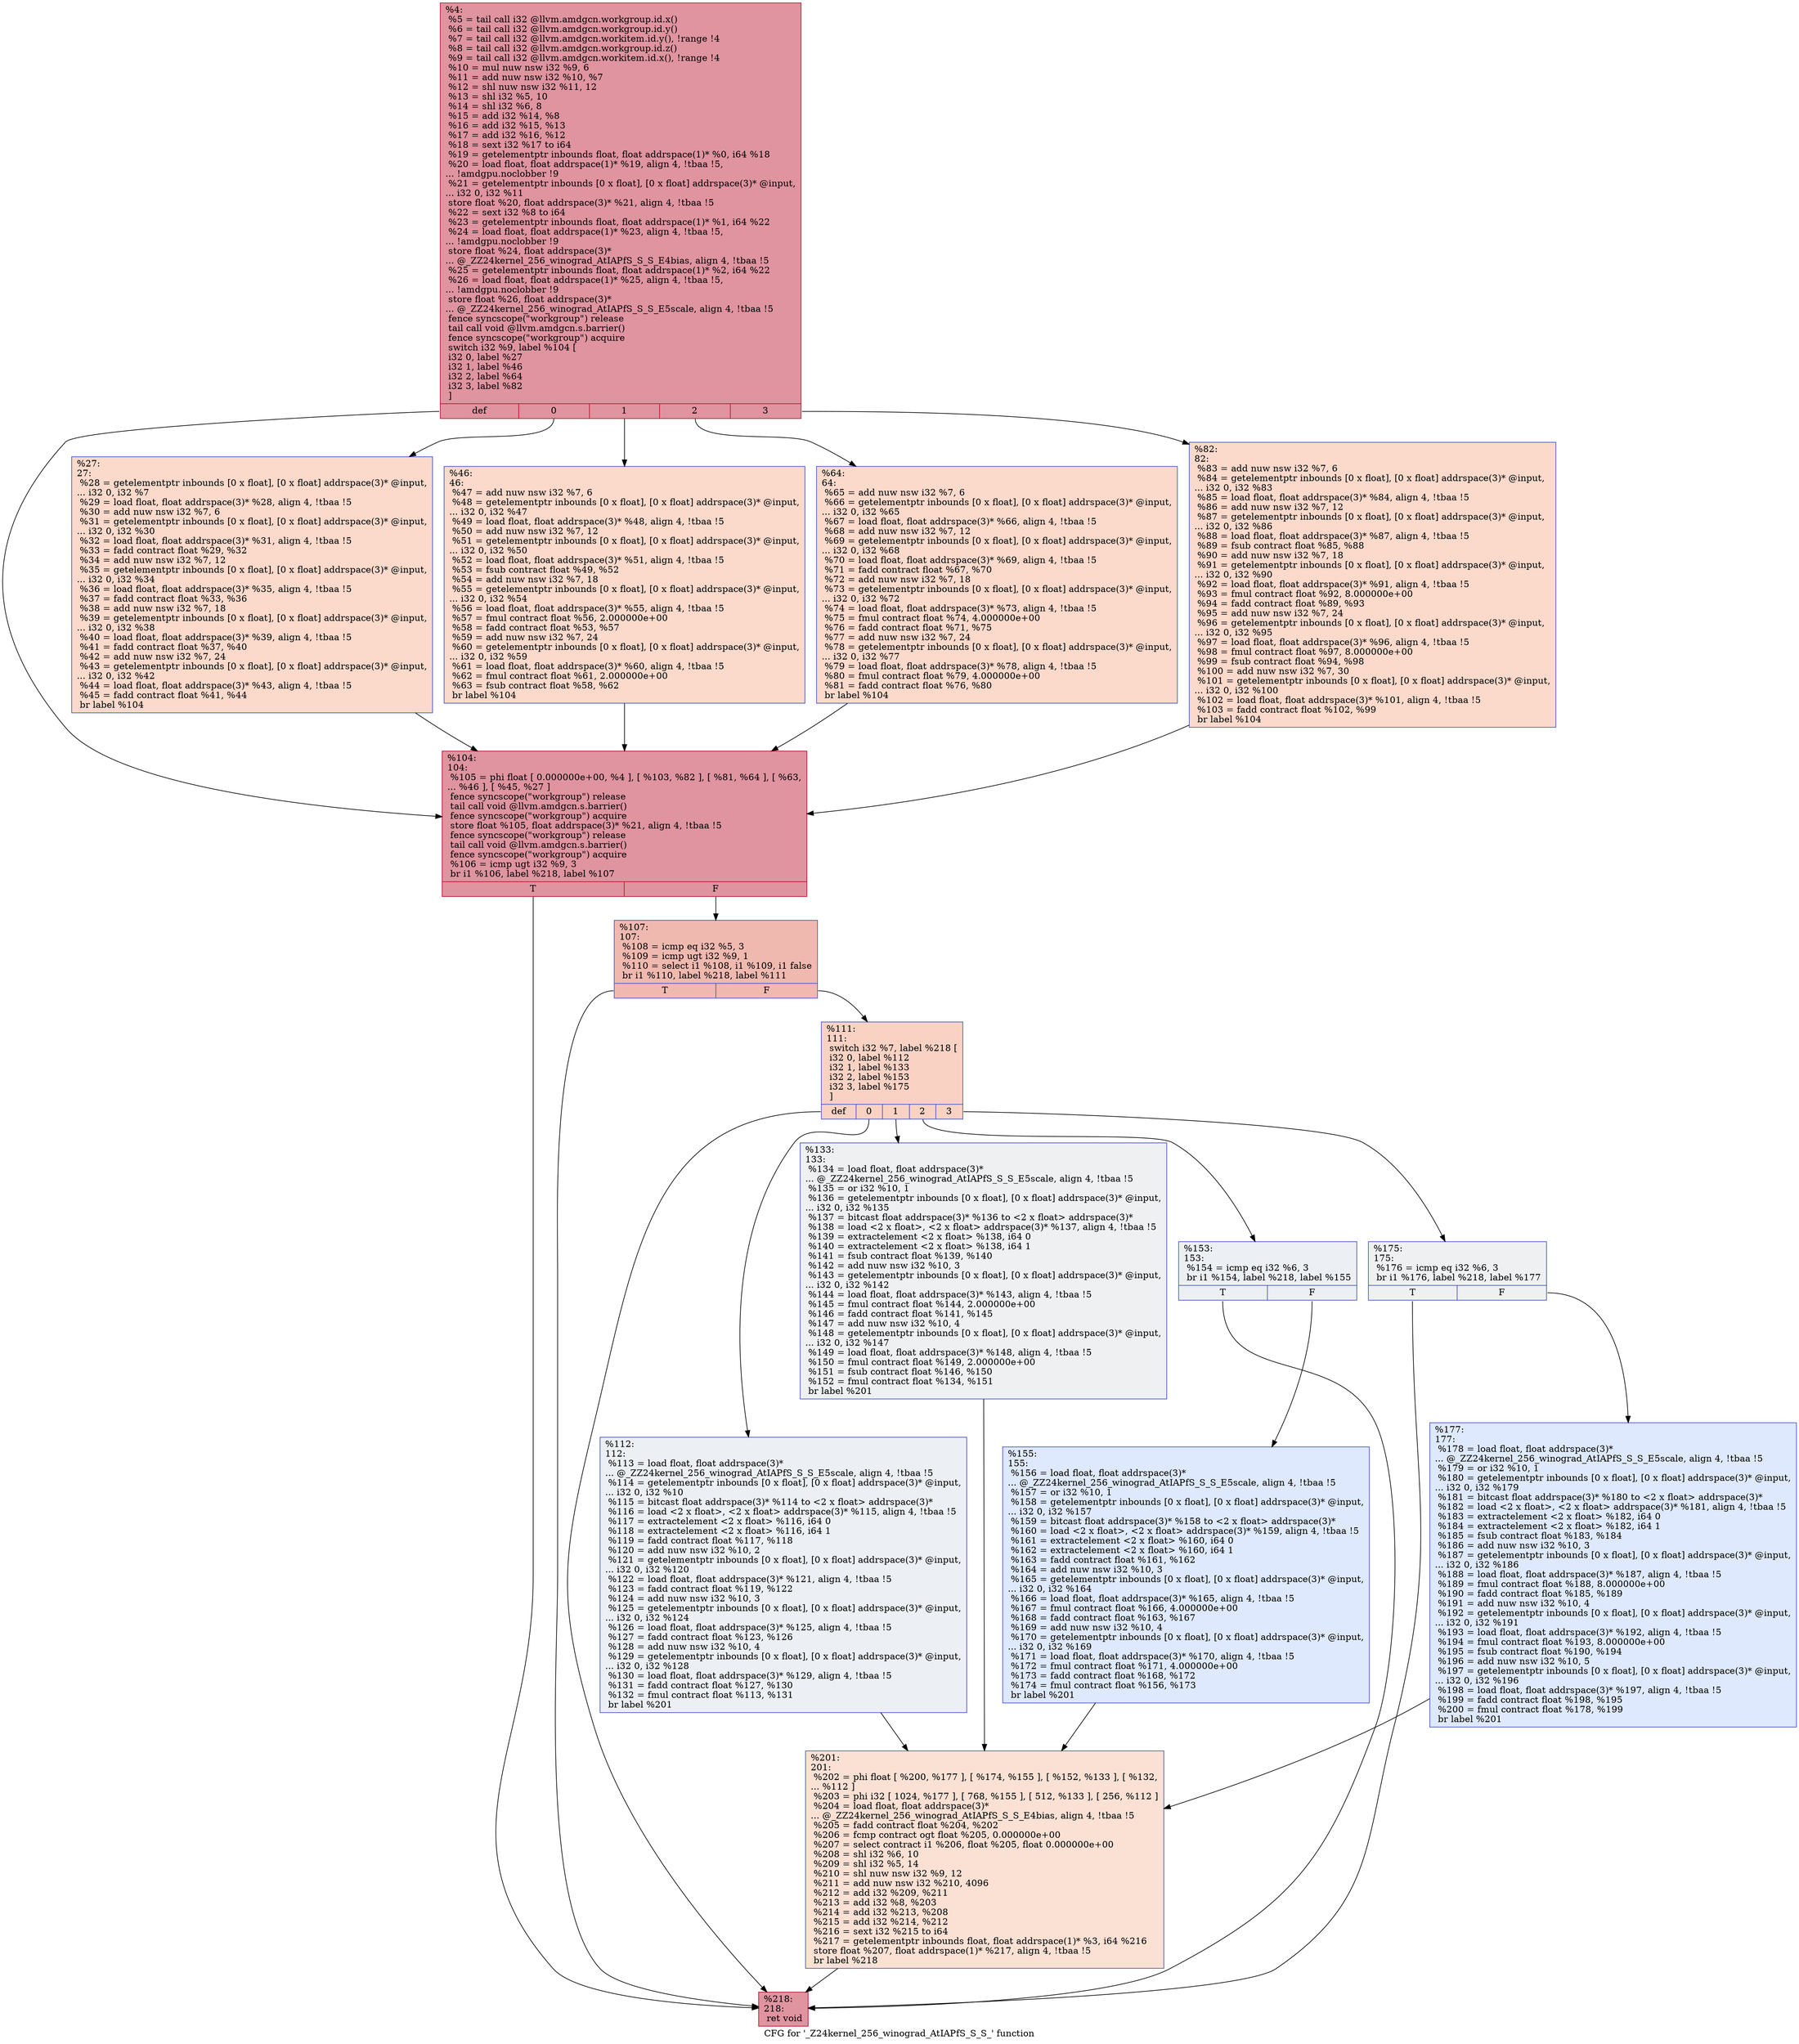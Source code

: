 digraph "CFG for '_Z24kernel_256_winograd_AtIAPfS_S_S_' function" {
	label="CFG for '_Z24kernel_256_winograd_AtIAPfS_S_S_' function";

	Node0x580cf70 [shape=record,color="#b70d28ff", style=filled, fillcolor="#b70d2870",label="{%4:\l  %5 = tail call i32 @llvm.amdgcn.workgroup.id.x()\l  %6 = tail call i32 @llvm.amdgcn.workgroup.id.y()\l  %7 = tail call i32 @llvm.amdgcn.workitem.id.y(), !range !4\l  %8 = tail call i32 @llvm.amdgcn.workgroup.id.z()\l  %9 = tail call i32 @llvm.amdgcn.workitem.id.x(), !range !4\l  %10 = mul nuw nsw i32 %9, 6\l  %11 = add nuw nsw i32 %10, %7\l  %12 = shl nuw nsw i32 %11, 12\l  %13 = shl i32 %5, 10\l  %14 = shl i32 %6, 8\l  %15 = add i32 %14, %8\l  %16 = add i32 %15, %13\l  %17 = add i32 %16, %12\l  %18 = sext i32 %17 to i64\l  %19 = getelementptr inbounds float, float addrspace(1)* %0, i64 %18\l  %20 = load float, float addrspace(1)* %19, align 4, !tbaa !5,\l... !amdgpu.noclobber !9\l  %21 = getelementptr inbounds [0 x float], [0 x float] addrspace(3)* @input,\l... i32 0, i32 %11\l  store float %20, float addrspace(3)* %21, align 4, !tbaa !5\l  %22 = sext i32 %8 to i64\l  %23 = getelementptr inbounds float, float addrspace(1)* %1, i64 %22\l  %24 = load float, float addrspace(1)* %23, align 4, !tbaa !5,\l... !amdgpu.noclobber !9\l  store float %24, float addrspace(3)*\l... @_ZZ24kernel_256_winograd_AtIAPfS_S_S_E4bias, align 4, !tbaa !5\l  %25 = getelementptr inbounds float, float addrspace(1)* %2, i64 %22\l  %26 = load float, float addrspace(1)* %25, align 4, !tbaa !5,\l... !amdgpu.noclobber !9\l  store float %26, float addrspace(3)*\l... @_ZZ24kernel_256_winograd_AtIAPfS_S_S_E5scale, align 4, !tbaa !5\l  fence syncscope(\"workgroup\") release\l  tail call void @llvm.amdgcn.s.barrier()\l  fence syncscope(\"workgroup\") acquire\l  switch i32 %9, label %104 [\l    i32 0, label %27\l    i32 1, label %46\l    i32 2, label %64\l    i32 3, label %82\l  ]\l|{<s0>def|<s1>0|<s2>1|<s3>2|<s4>3}}"];
	Node0x580cf70:s0 -> Node0x5811120;
	Node0x580cf70:s1 -> Node0x58111b0;
	Node0x580cf70:s2 -> Node0x5811240;
	Node0x580cf70:s3 -> Node0x5811300;
	Node0x580cf70:s4 -> Node0x58113c0;
	Node0x58111b0 [shape=record,color="#3d50c3ff", style=filled, fillcolor="#f7a88970",label="{%27:\l27:                                               \l  %28 = getelementptr inbounds [0 x float], [0 x float] addrspace(3)* @input,\l... i32 0, i32 %7\l  %29 = load float, float addrspace(3)* %28, align 4, !tbaa !5\l  %30 = add nuw nsw i32 %7, 6\l  %31 = getelementptr inbounds [0 x float], [0 x float] addrspace(3)* @input,\l... i32 0, i32 %30\l  %32 = load float, float addrspace(3)* %31, align 4, !tbaa !5\l  %33 = fadd contract float %29, %32\l  %34 = add nuw nsw i32 %7, 12\l  %35 = getelementptr inbounds [0 x float], [0 x float] addrspace(3)* @input,\l... i32 0, i32 %34\l  %36 = load float, float addrspace(3)* %35, align 4, !tbaa !5\l  %37 = fadd contract float %33, %36\l  %38 = add nuw nsw i32 %7, 18\l  %39 = getelementptr inbounds [0 x float], [0 x float] addrspace(3)* @input,\l... i32 0, i32 %38\l  %40 = load float, float addrspace(3)* %39, align 4, !tbaa !5\l  %41 = fadd contract float %37, %40\l  %42 = add nuw nsw i32 %7, 24\l  %43 = getelementptr inbounds [0 x float], [0 x float] addrspace(3)* @input,\l... i32 0, i32 %42\l  %44 = load float, float addrspace(3)* %43, align 4, !tbaa !5\l  %45 = fadd contract float %41, %44\l  br label %104\l}"];
	Node0x58111b0 -> Node0x5811120;
	Node0x5811240 [shape=record,color="#3d50c3ff", style=filled, fillcolor="#f7a88970",label="{%46:\l46:                                               \l  %47 = add nuw nsw i32 %7, 6\l  %48 = getelementptr inbounds [0 x float], [0 x float] addrspace(3)* @input,\l... i32 0, i32 %47\l  %49 = load float, float addrspace(3)* %48, align 4, !tbaa !5\l  %50 = add nuw nsw i32 %7, 12\l  %51 = getelementptr inbounds [0 x float], [0 x float] addrspace(3)* @input,\l... i32 0, i32 %50\l  %52 = load float, float addrspace(3)* %51, align 4, !tbaa !5\l  %53 = fsub contract float %49, %52\l  %54 = add nuw nsw i32 %7, 18\l  %55 = getelementptr inbounds [0 x float], [0 x float] addrspace(3)* @input,\l... i32 0, i32 %54\l  %56 = load float, float addrspace(3)* %55, align 4, !tbaa !5\l  %57 = fmul contract float %56, 2.000000e+00\l  %58 = fadd contract float %53, %57\l  %59 = add nuw nsw i32 %7, 24\l  %60 = getelementptr inbounds [0 x float], [0 x float] addrspace(3)* @input,\l... i32 0, i32 %59\l  %61 = load float, float addrspace(3)* %60, align 4, !tbaa !5\l  %62 = fmul contract float %61, 2.000000e+00\l  %63 = fsub contract float %58, %62\l  br label %104\l}"];
	Node0x5811240 -> Node0x5811120;
	Node0x5811300 [shape=record,color="#3d50c3ff", style=filled, fillcolor="#f7a88970",label="{%64:\l64:                                               \l  %65 = add nuw nsw i32 %7, 6\l  %66 = getelementptr inbounds [0 x float], [0 x float] addrspace(3)* @input,\l... i32 0, i32 %65\l  %67 = load float, float addrspace(3)* %66, align 4, !tbaa !5\l  %68 = add nuw nsw i32 %7, 12\l  %69 = getelementptr inbounds [0 x float], [0 x float] addrspace(3)* @input,\l... i32 0, i32 %68\l  %70 = load float, float addrspace(3)* %69, align 4, !tbaa !5\l  %71 = fadd contract float %67, %70\l  %72 = add nuw nsw i32 %7, 18\l  %73 = getelementptr inbounds [0 x float], [0 x float] addrspace(3)* @input,\l... i32 0, i32 %72\l  %74 = load float, float addrspace(3)* %73, align 4, !tbaa !5\l  %75 = fmul contract float %74, 4.000000e+00\l  %76 = fadd contract float %71, %75\l  %77 = add nuw nsw i32 %7, 24\l  %78 = getelementptr inbounds [0 x float], [0 x float] addrspace(3)* @input,\l... i32 0, i32 %77\l  %79 = load float, float addrspace(3)* %78, align 4, !tbaa !5\l  %80 = fmul contract float %79, 4.000000e+00\l  %81 = fadd contract float %76, %80\l  br label %104\l}"];
	Node0x5811300 -> Node0x5811120;
	Node0x58113c0 [shape=record,color="#3d50c3ff", style=filled, fillcolor="#f7a88970",label="{%82:\l82:                                               \l  %83 = add nuw nsw i32 %7, 6\l  %84 = getelementptr inbounds [0 x float], [0 x float] addrspace(3)* @input,\l... i32 0, i32 %83\l  %85 = load float, float addrspace(3)* %84, align 4, !tbaa !5\l  %86 = add nuw nsw i32 %7, 12\l  %87 = getelementptr inbounds [0 x float], [0 x float] addrspace(3)* @input,\l... i32 0, i32 %86\l  %88 = load float, float addrspace(3)* %87, align 4, !tbaa !5\l  %89 = fsub contract float %85, %88\l  %90 = add nuw nsw i32 %7, 18\l  %91 = getelementptr inbounds [0 x float], [0 x float] addrspace(3)* @input,\l... i32 0, i32 %90\l  %92 = load float, float addrspace(3)* %91, align 4, !tbaa !5\l  %93 = fmul contract float %92, 8.000000e+00\l  %94 = fadd contract float %89, %93\l  %95 = add nuw nsw i32 %7, 24\l  %96 = getelementptr inbounds [0 x float], [0 x float] addrspace(3)* @input,\l... i32 0, i32 %95\l  %97 = load float, float addrspace(3)* %96, align 4, !tbaa !5\l  %98 = fmul contract float %97, 8.000000e+00\l  %99 = fsub contract float %94, %98\l  %100 = add nuw nsw i32 %7, 30\l  %101 = getelementptr inbounds [0 x float], [0 x float] addrspace(3)* @input,\l... i32 0, i32 %100\l  %102 = load float, float addrspace(3)* %101, align 4, !tbaa !5\l  %103 = fadd contract float %102, %99\l  br label %104\l}"];
	Node0x58113c0 -> Node0x5811120;
	Node0x5811120 [shape=record,color="#b70d28ff", style=filled, fillcolor="#b70d2870",label="{%104:\l104:                                              \l  %105 = phi float [ 0.000000e+00, %4 ], [ %103, %82 ], [ %81, %64 ], [ %63,\l... %46 ], [ %45, %27 ]\l  fence syncscope(\"workgroup\") release\l  tail call void @llvm.amdgcn.s.barrier()\l  fence syncscope(\"workgroup\") acquire\l  store float %105, float addrspace(3)* %21, align 4, !tbaa !5\l  fence syncscope(\"workgroup\") release\l  tail call void @llvm.amdgcn.s.barrier()\l  fence syncscope(\"workgroup\") acquire\l  %106 = icmp ugt i32 %9, 3\l  br i1 %106, label %218, label %107\l|{<s0>T|<s1>F}}"];
	Node0x5811120:s0 -> Node0x5815540;
	Node0x5811120:s1 -> Node0x5815590;
	Node0x5815590 [shape=record,color="#3d50c3ff", style=filled, fillcolor="#de614d70",label="{%107:\l107:                                              \l  %108 = icmp eq i32 %5, 3\l  %109 = icmp ugt i32 %9, 1\l  %110 = select i1 %108, i1 %109, i1 false\l  br i1 %110, label %218, label %111\l|{<s0>T|<s1>F}}"];
	Node0x5815590:s0 -> Node0x5815540;
	Node0x5815590:s1 -> Node0x58158a0;
	Node0x58158a0 [shape=record,color="#3d50c3ff", style=filled, fillcolor="#f4987a70",label="{%111:\l111:                                              \l  switch i32 %7, label %218 [\l    i32 0, label %112\l    i32 1, label %133\l    i32 2, label %153\l    i32 3, label %175\l  ]\l|{<s0>def|<s1>0|<s2>1|<s3>2|<s4>3}}"];
	Node0x58158a0:s0 -> Node0x5815540;
	Node0x58158a0:s1 -> Node0x58159a0;
	Node0x58158a0:s2 -> Node0x58159f0;
	Node0x58158a0:s3 -> Node0x5815a80;
	Node0x58158a0:s4 -> Node0x5815b10;
	Node0x58159a0 [shape=record,color="#3d50c3ff", style=filled, fillcolor="#d4dbe670",label="{%112:\l112:                                              \l  %113 = load float, float addrspace(3)*\l... @_ZZ24kernel_256_winograd_AtIAPfS_S_S_E5scale, align 4, !tbaa !5\l  %114 = getelementptr inbounds [0 x float], [0 x float] addrspace(3)* @input,\l... i32 0, i32 %10\l  %115 = bitcast float addrspace(3)* %114 to \<2 x float\> addrspace(3)*\l  %116 = load \<2 x float\>, \<2 x float\> addrspace(3)* %115, align 4, !tbaa !5\l  %117 = extractelement \<2 x float\> %116, i64 0\l  %118 = extractelement \<2 x float\> %116, i64 1\l  %119 = fadd contract float %117, %118\l  %120 = add nuw nsw i32 %10, 2\l  %121 = getelementptr inbounds [0 x float], [0 x float] addrspace(3)* @input,\l... i32 0, i32 %120\l  %122 = load float, float addrspace(3)* %121, align 4, !tbaa !5\l  %123 = fadd contract float %119, %122\l  %124 = add nuw nsw i32 %10, 3\l  %125 = getelementptr inbounds [0 x float], [0 x float] addrspace(3)* @input,\l... i32 0, i32 %124\l  %126 = load float, float addrspace(3)* %125, align 4, !tbaa !5\l  %127 = fadd contract float %123, %126\l  %128 = add nuw nsw i32 %10, 4\l  %129 = getelementptr inbounds [0 x float], [0 x float] addrspace(3)* @input,\l... i32 0, i32 %128\l  %130 = load float, float addrspace(3)* %129, align 4, !tbaa !5\l  %131 = fadd contract float %127, %130\l  %132 = fmul contract float %113, %131\l  br label %201\l}"];
	Node0x58159a0 -> Node0x5813940;
	Node0x58159f0 [shape=record,color="#3d50c3ff", style=filled, fillcolor="#d9dce170",label="{%133:\l133:                                              \l  %134 = load float, float addrspace(3)*\l... @_ZZ24kernel_256_winograd_AtIAPfS_S_S_E5scale, align 4, !tbaa !5\l  %135 = or i32 %10, 1\l  %136 = getelementptr inbounds [0 x float], [0 x float] addrspace(3)* @input,\l... i32 0, i32 %135\l  %137 = bitcast float addrspace(3)* %136 to \<2 x float\> addrspace(3)*\l  %138 = load \<2 x float\>, \<2 x float\> addrspace(3)* %137, align 4, !tbaa !5\l  %139 = extractelement \<2 x float\> %138, i64 0\l  %140 = extractelement \<2 x float\> %138, i64 1\l  %141 = fsub contract float %139, %140\l  %142 = add nuw nsw i32 %10, 3\l  %143 = getelementptr inbounds [0 x float], [0 x float] addrspace(3)* @input,\l... i32 0, i32 %142\l  %144 = load float, float addrspace(3)* %143, align 4, !tbaa !5\l  %145 = fmul contract float %144, 2.000000e+00\l  %146 = fadd contract float %141, %145\l  %147 = add nuw nsw i32 %10, 4\l  %148 = getelementptr inbounds [0 x float], [0 x float] addrspace(3)* @input,\l... i32 0, i32 %147\l  %149 = load float, float addrspace(3)* %148, align 4, !tbaa !5\l  %150 = fmul contract float %149, 2.000000e+00\l  %151 = fsub contract float %146, %150\l  %152 = fmul contract float %134, %151\l  br label %201\l}"];
	Node0x58159f0 -> Node0x5813940;
	Node0x5815a80 [shape=record,color="#3d50c3ff", style=filled, fillcolor="#d4dbe670",label="{%153:\l153:                                              \l  %154 = icmp eq i32 %6, 3\l  br i1 %154, label %218, label %155\l|{<s0>T|<s1>F}}"];
	Node0x5815a80:s0 -> Node0x5815540;
	Node0x5815a80:s1 -> Node0x5813a00;
	Node0x5813a00 [shape=record,color="#3d50c3ff", style=filled, fillcolor="#b5cdfa70",label="{%155:\l155:                                              \l  %156 = load float, float addrspace(3)*\l... @_ZZ24kernel_256_winograd_AtIAPfS_S_S_E5scale, align 4, !tbaa !5\l  %157 = or i32 %10, 1\l  %158 = getelementptr inbounds [0 x float], [0 x float] addrspace(3)* @input,\l... i32 0, i32 %157\l  %159 = bitcast float addrspace(3)* %158 to \<2 x float\> addrspace(3)*\l  %160 = load \<2 x float\>, \<2 x float\> addrspace(3)* %159, align 4, !tbaa !5\l  %161 = extractelement \<2 x float\> %160, i64 0\l  %162 = extractelement \<2 x float\> %160, i64 1\l  %163 = fadd contract float %161, %162\l  %164 = add nuw nsw i32 %10, 3\l  %165 = getelementptr inbounds [0 x float], [0 x float] addrspace(3)* @input,\l... i32 0, i32 %164\l  %166 = load float, float addrspace(3)* %165, align 4, !tbaa !5\l  %167 = fmul contract float %166, 4.000000e+00\l  %168 = fadd contract float %163, %167\l  %169 = add nuw nsw i32 %10, 4\l  %170 = getelementptr inbounds [0 x float], [0 x float] addrspace(3)* @input,\l... i32 0, i32 %169\l  %171 = load float, float addrspace(3)* %170, align 4, !tbaa !5\l  %172 = fmul contract float %171, 4.000000e+00\l  %173 = fadd contract float %168, %172\l  %174 = fmul contract float %156, %173\l  br label %201\l}"];
	Node0x5813a00 -> Node0x5813940;
	Node0x5815b10 [shape=record,color="#3d50c3ff", style=filled, fillcolor="#d9dce170",label="{%175:\l175:                                              \l  %176 = icmp eq i32 %6, 3\l  br i1 %176, label %218, label %177\l|{<s0>T|<s1>F}}"];
	Node0x5815b10:s0 -> Node0x5815540;
	Node0x5815b10:s1 -> Node0x58180d0;
	Node0x58180d0 [shape=record,color="#3d50c3ff", style=filled, fillcolor="#b5cdfa70",label="{%177:\l177:                                              \l  %178 = load float, float addrspace(3)*\l... @_ZZ24kernel_256_winograd_AtIAPfS_S_S_E5scale, align 4, !tbaa !5\l  %179 = or i32 %10, 1\l  %180 = getelementptr inbounds [0 x float], [0 x float] addrspace(3)* @input,\l... i32 0, i32 %179\l  %181 = bitcast float addrspace(3)* %180 to \<2 x float\> addrspace(3)*\l  %182 = load \<2 x float\>, \<2 x float\> addrspace(3)* %181, align 4, !tbaa !5\l  %183 = extractelement \<2 x float\> %182, i64 0\l  %184 = extractelement \<2 x float\> %182, i64 1\l  %185 = fsub contract float %183, %184\l  %186 = add nuw nsw i32 %10, 3\l  %187 = getelementptr inbounds [0 x float], [0 x float] addrspace(3)* @input,\l... i32 0, i32 %186\l  %188 = load float, float addrspace(3)* %187, align 4, !tbaa !5\l  %189 = fmul contract float %188, 8.000000e+00\l  %190 = fadd contract float %185, %189\l  %191 = add nuw nsw i32 %10, 4\l  %192 = getelementptr inbounds [0 x float], [0 x float] addrspace(3)* @input,\l... i32 0, i32 %191\l  %193 = load float, float addrspace(3)* %192, align 4, !tbaa !5\l  %194 = fmul contract float %193, 8.000000e+00\l  %195 = fsub contract float %190, %194\l  %196 = add nuw nsw i32 %10, 5\l  %197 = getelementptr inbounds [0 x float], [0 x float] addrspace(3)* @input,\l... i32 0, i32 %196\l  %198 = load float, float addrspace(3)* %197, align 4, !tbaa !5\l  %199 = fadd contract float %198, %195\l  %200 = fmul contract float %178, %199\l  br label %201\l}"];
	Node0x58180d0 -> Node0x5813940;
	Node0x5813940 [shape=record,color="#3d50c3ff", style=filled, fillcolor="#f7b99e70",label="{%201:\l201:                                              \l  %202 = phi float [ %200, %177 ], [ %174, %155 ], [ %152, %133 ], [ %132,\l... %112 ]\l  %203 = phi i32 [ 1024, %177 ], [ 768, %155 ], [ 512, %133 ], [ 256, %112 ]\l  %204 = load float, float addrspace(3)*\l... @_ZZ24kernel_256_winograd_AtIAPfS_S_S_E4bias, align 4, !tbaa !5\l  %205 = fadd contract float %204, %202\l  %206 = fcmp contract ogt float %205, 0.000000e+00\l  %207 = select contract i1 %206, float %205, float 0.000000e+00\l  %208 = shl i32 %6, 10\l  %209 = shl i32 %5, 14\l  %210 = shl nuw nsw i32 %9, 12\l  %211 = add nuw nsw i32 %210, 4096\l  %212 = add i32 %209, %211\l  %213 = add i32 %8, %203\l  %214 = add i32 %213, %208\l  %215 = add i32 %214, %212\l  %216 = sext i32 %215 to i64\l  %217 = getelementptr inbounds float, float addrspace(1)* %3, i64 %216\l  store float %207, float addrspace(1)* %217, align 4, !tbaa !5\l  br label %218\l}"];
	Node0x5813940 -> Node0x5815540;
	Node0x5815540 [shape=record,color="#b70d28ff", style=filled, fillcolor="#b70d2870",label="{%218:\l218:                                              \l  ret void\l}"];
}
